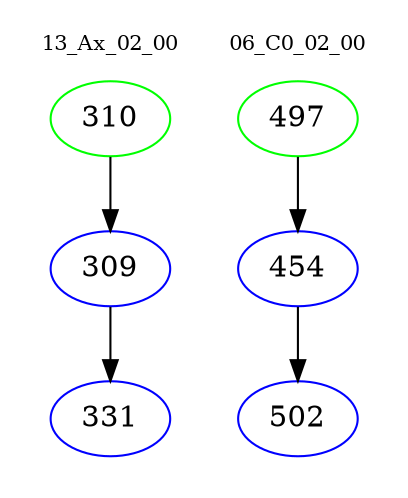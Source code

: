 digraph{
subgraph cluster_0 {
color = white
label = "13_Ax_02_00";
fontsize=10;
T0_310 [label="310", color="green"]
T0_310 -> T0_309 [color="black"]
T0_309 [label="309", color="blue"]
T0_309 -> T0_331 [color="black"]
T0_331 [label="331", color="blue"]
}
subgraph cluster_1 {
color = white
label = "06_C0_02_00";
fontsize=10;
T1_497 [label="497", color="green"]
T1_497 -> T1_454 [color="black"]
T1_454 [label="454", color="blue"]
T1_454 -> T1_502 [color="black"]
T1_502 [label="502", color="blue"]
}
}

